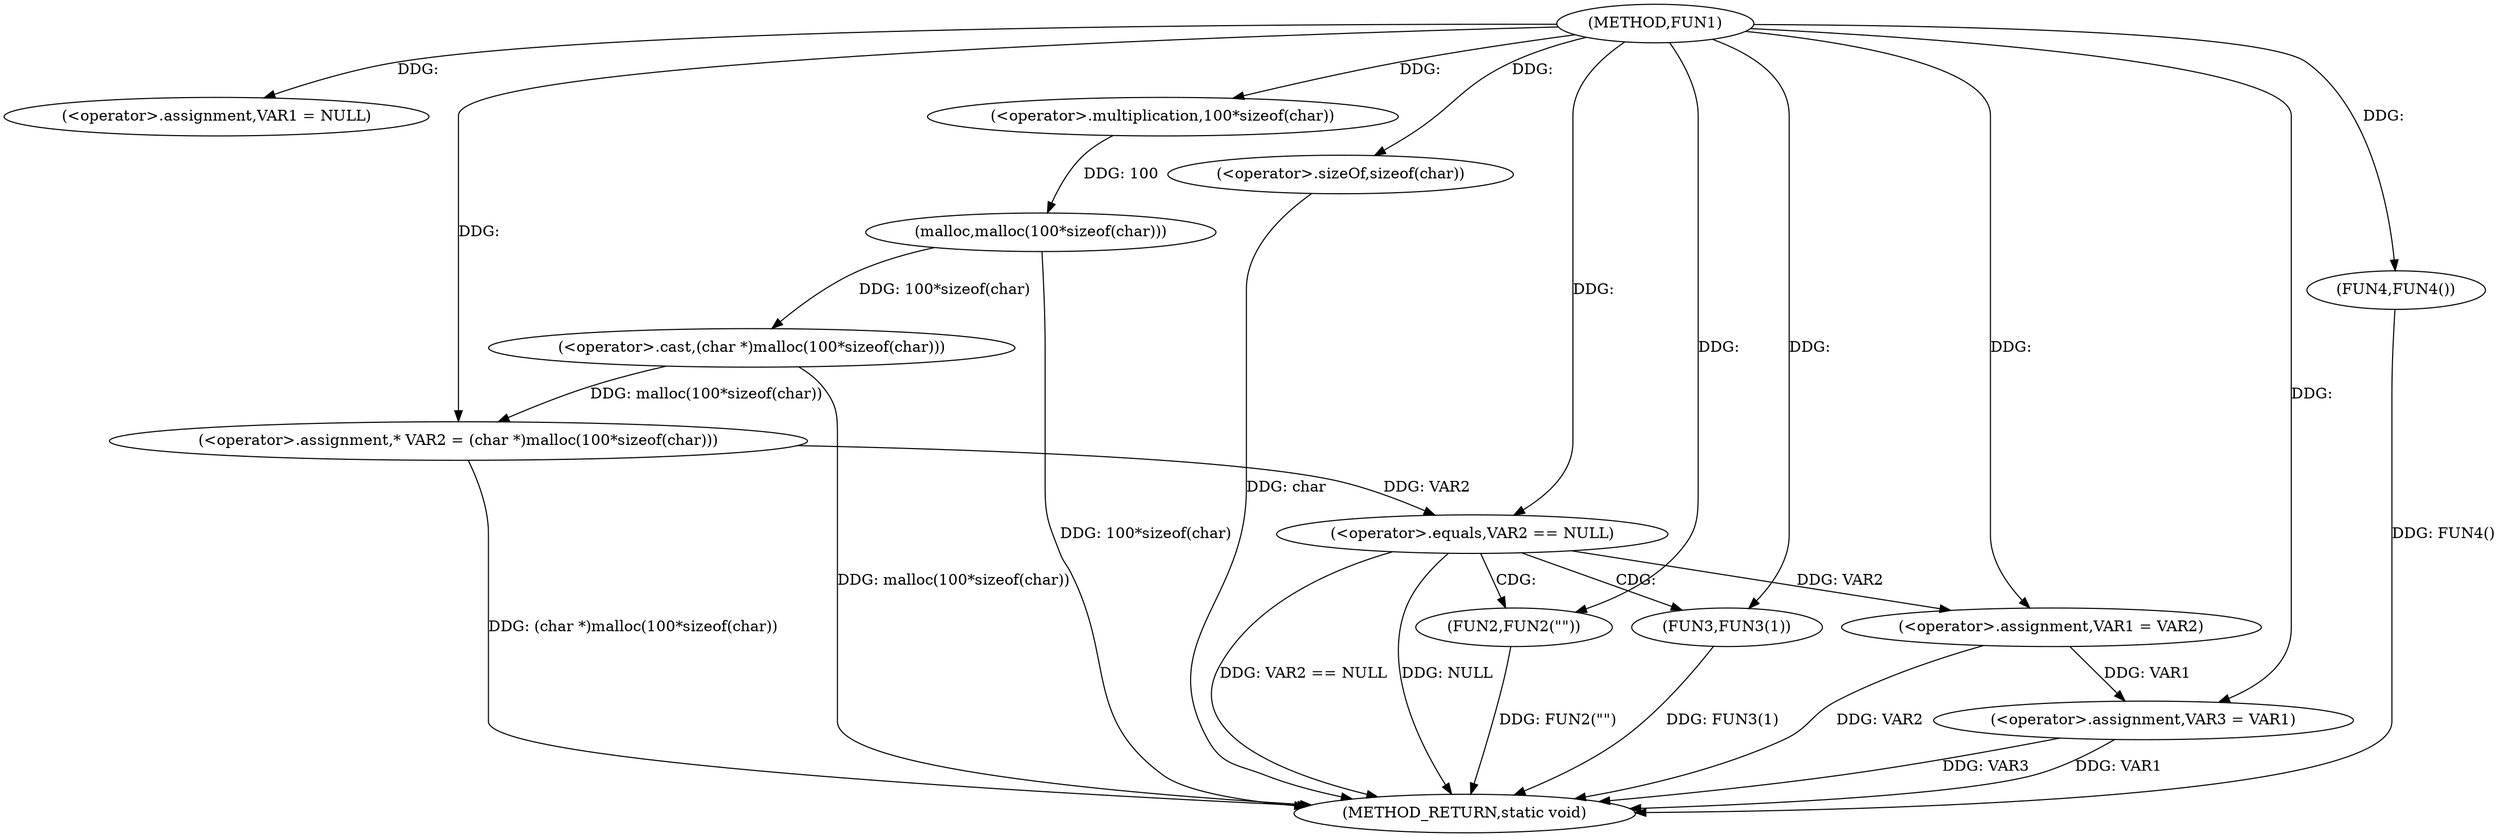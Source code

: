 digraph FUN1 {  
"1000100" [label = "(METHOD,FUN1)" ]
"1000133" [label = "(METHOD_RETURN,static void)" ]
"1000103" [label = "(<operator>.assignment,VAR1 = NULL)" ]
"1000108" [label = "(<operator>.assignment,* VAR2 = (char *)malloc(100*sizeof(char)))" ]
"1000110" [label = "(<operator>.cast,(char *)malloc(100*sizeof(char)))" ]
"1000112" [label = "(malloc,malloc(100*sizeof(char)))" ]
"1000113" [label = "(<operator>.multiplication,100*sizeof(char))" ]
"1000115" [label = "(<operator>.sizeOf,sizeof(char))" ]
"1000118" [label = "(<operator>.equals,VAR2 == NULL)" ]
"1000122" [label = "(FUN2,FUN2(\"\"))" ]
"1000124" [label = "(FUN3,FUN3(1))" ]
"1000126" [label = "(<operator>.assignment,VAR1 = VAR2)" ]
"1000129" [label = "(<operator>.assignment,VAR3 = VAR1)" ]
"1000132" [label = "(FUN4,FUN4())" ]
  "1000132" -> "1000133"  [ label = "DDG: FUN4()"] 
  "1000118" -> "1000133"  [ label = "DDG: VAR2 == NULL"] 
  "1000110" -> "1000133"  [ label = "DDG: malloc(100*sizeof(char))"] 
  "1000122" -> "1000133"  [ label = "DDG: FUN2(\"\")"] 
  "1000126" -> "1000133"  [ label = "DDG: VAR2"] 
  "1000115" -> "1000133"  [ label = "DDG: char"] 
  "1000129" -> "1000133"  [ label = "DDG: VAR3"] 
  "1000112" -> "1000133"  [ label = "DDG: 100*sizeof(char)"] 
  "1000108" -> "1000133"  [ label = "DDG: (char *)malloc(100*sizeof(char))"] 
  "1000118" -> "1000133"  [ label = "DDG: NULL"] 
  "1000129" -> "1000133"  [ label = "DDG: VAR1"] 
  "1000124" -> "1000133"  [ label = "DDG: FUN3(1)"] 
  "1000100" -> "1000103"  [ label = "DDG: "] 
  "1000110" -> "1000108"  [ label = "DDG: malloc(100*sizeof(char))"] 
  "1000100" -> "1000108"  [ label = "DDG: "] 
  "1000112" -> "1000110"  [ label = "DDG: 100*sizeof(char)"] 
  "1000113" -> "1000112"  [ label = "DDG: 100"] 
  "1000100" -> "1000113"  [ label = "DDG: "] 
  "1000100" -> "1000115"  [ label = "DDG: "] 
  "1000108" -> "1000118"  [ label = "DDG: VAR2"] 
  "1000100" -> "1000118"  [ label = "DDG: "] 
  "1000100" -> "1000122"  [ label = "DDG: "] 
  "1000100" -> "1000124"  [ label = "DDG: "] 
  "1000118" -> "1000126"  [ label = "DDG: VAR2"] 
  "1000100" -> "1000126"  [ label = "DDG: "] 
  "1000126" -> "1000129"  [ label = "DDG: VAR1"] 
  "1000100" -> "1000129"  [ label = "DDG: "] 
  "1000100" -> "1000132"  [ label = "DDG: "] 
  "1000118" -> "1000124"  [ label = "CDG: "] 
  "1000118" -> "1000122"  [ label = "CDG: "] 
}
